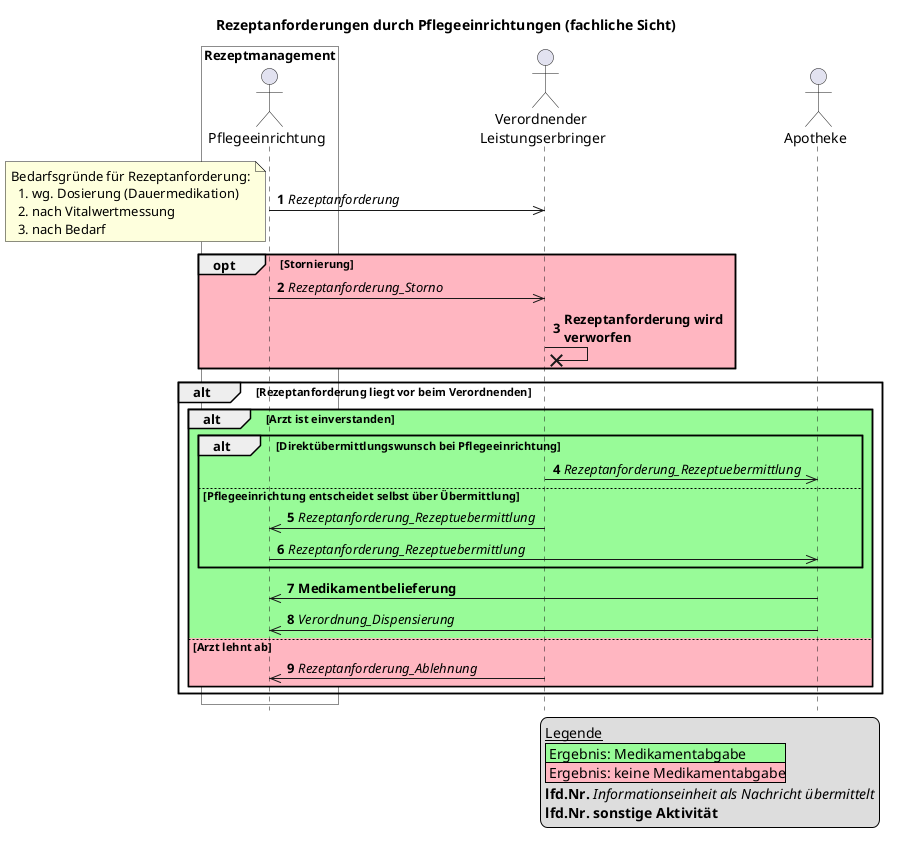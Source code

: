 @startuml


skinparam maxMessageSize 200

box "Rezeptmanagement" #White
    actor "Pflegeeinrichtung" as Pflegeeinrichtung
end box
actor "Verordnender \nLeistungserbringer" as Arztpraxis
actor Apotheke

title Rezeptanforderungen durch Pflegeeinrichtungen (fachliche Sicht)
hide footbox
autonumber

legend bottom right
    __Legende__
    |<#PaleGreen> Ergebnis: Medikamentabgabe|
    |<#LightPink> Ergebnis: keine Medikamentabgabe|
    **lfd.Nr.** //Informationseinheit als Nachricht übermittelt//
    **lfd.Nr.** **sonstige Aktivität**
endlegend

Pflegeeinrichtung ->> Arztpraxis: //Rezeptanforderung//
note left
    Bedarfsgründe für Rezeptanforderung:
      1. wg. Dosierung (Dauermedikation)
      2. nach Vitalwertmessung
      3. nach Bedarf
end note

opt #LightPink Stornierung
    Pflegeeinrichtung ->> Arztpraxis: //Rezeptanforderung_Storno//
    Arztpraxis ->x Arztpraxis: **Rezeptanforderung wird verworfen**
end

alt Rezeptanforderung liegt vor beim Verordnenden
    alt #PaleGreen Arzt ist einverstanden 
        alt Direktübermittlungswunsch bei Pflegeeinrichtung
        Arztpraxis ->> Apotheke: //Rezeptanforderung_Rezeptuebermittlung//
        else Pflegeeinrichtung entscheidet selbst über Übermittlung
        Arztpraxis ->> Pflegeeinrichtung: //Rezeptanforderung_Rezeptuebermittlung//
        Pflegeeinrichtung ->> Apotheke: //Rezeptanforderung_Rezeptuebermittlung//
        end
        Apotheke ->> Pflegeeinrichtung: **Medikamentbelieferung**
        Apotheke ->> Pflegeeinrichtung: //Verordnung_Dispensierung//
    else #LightPink Arzt lehnt ab
        Arztpraxis ->> Pflegeeinrichtung: //Rezeptanforderung_Ablehnung//
    end
end

@enduml